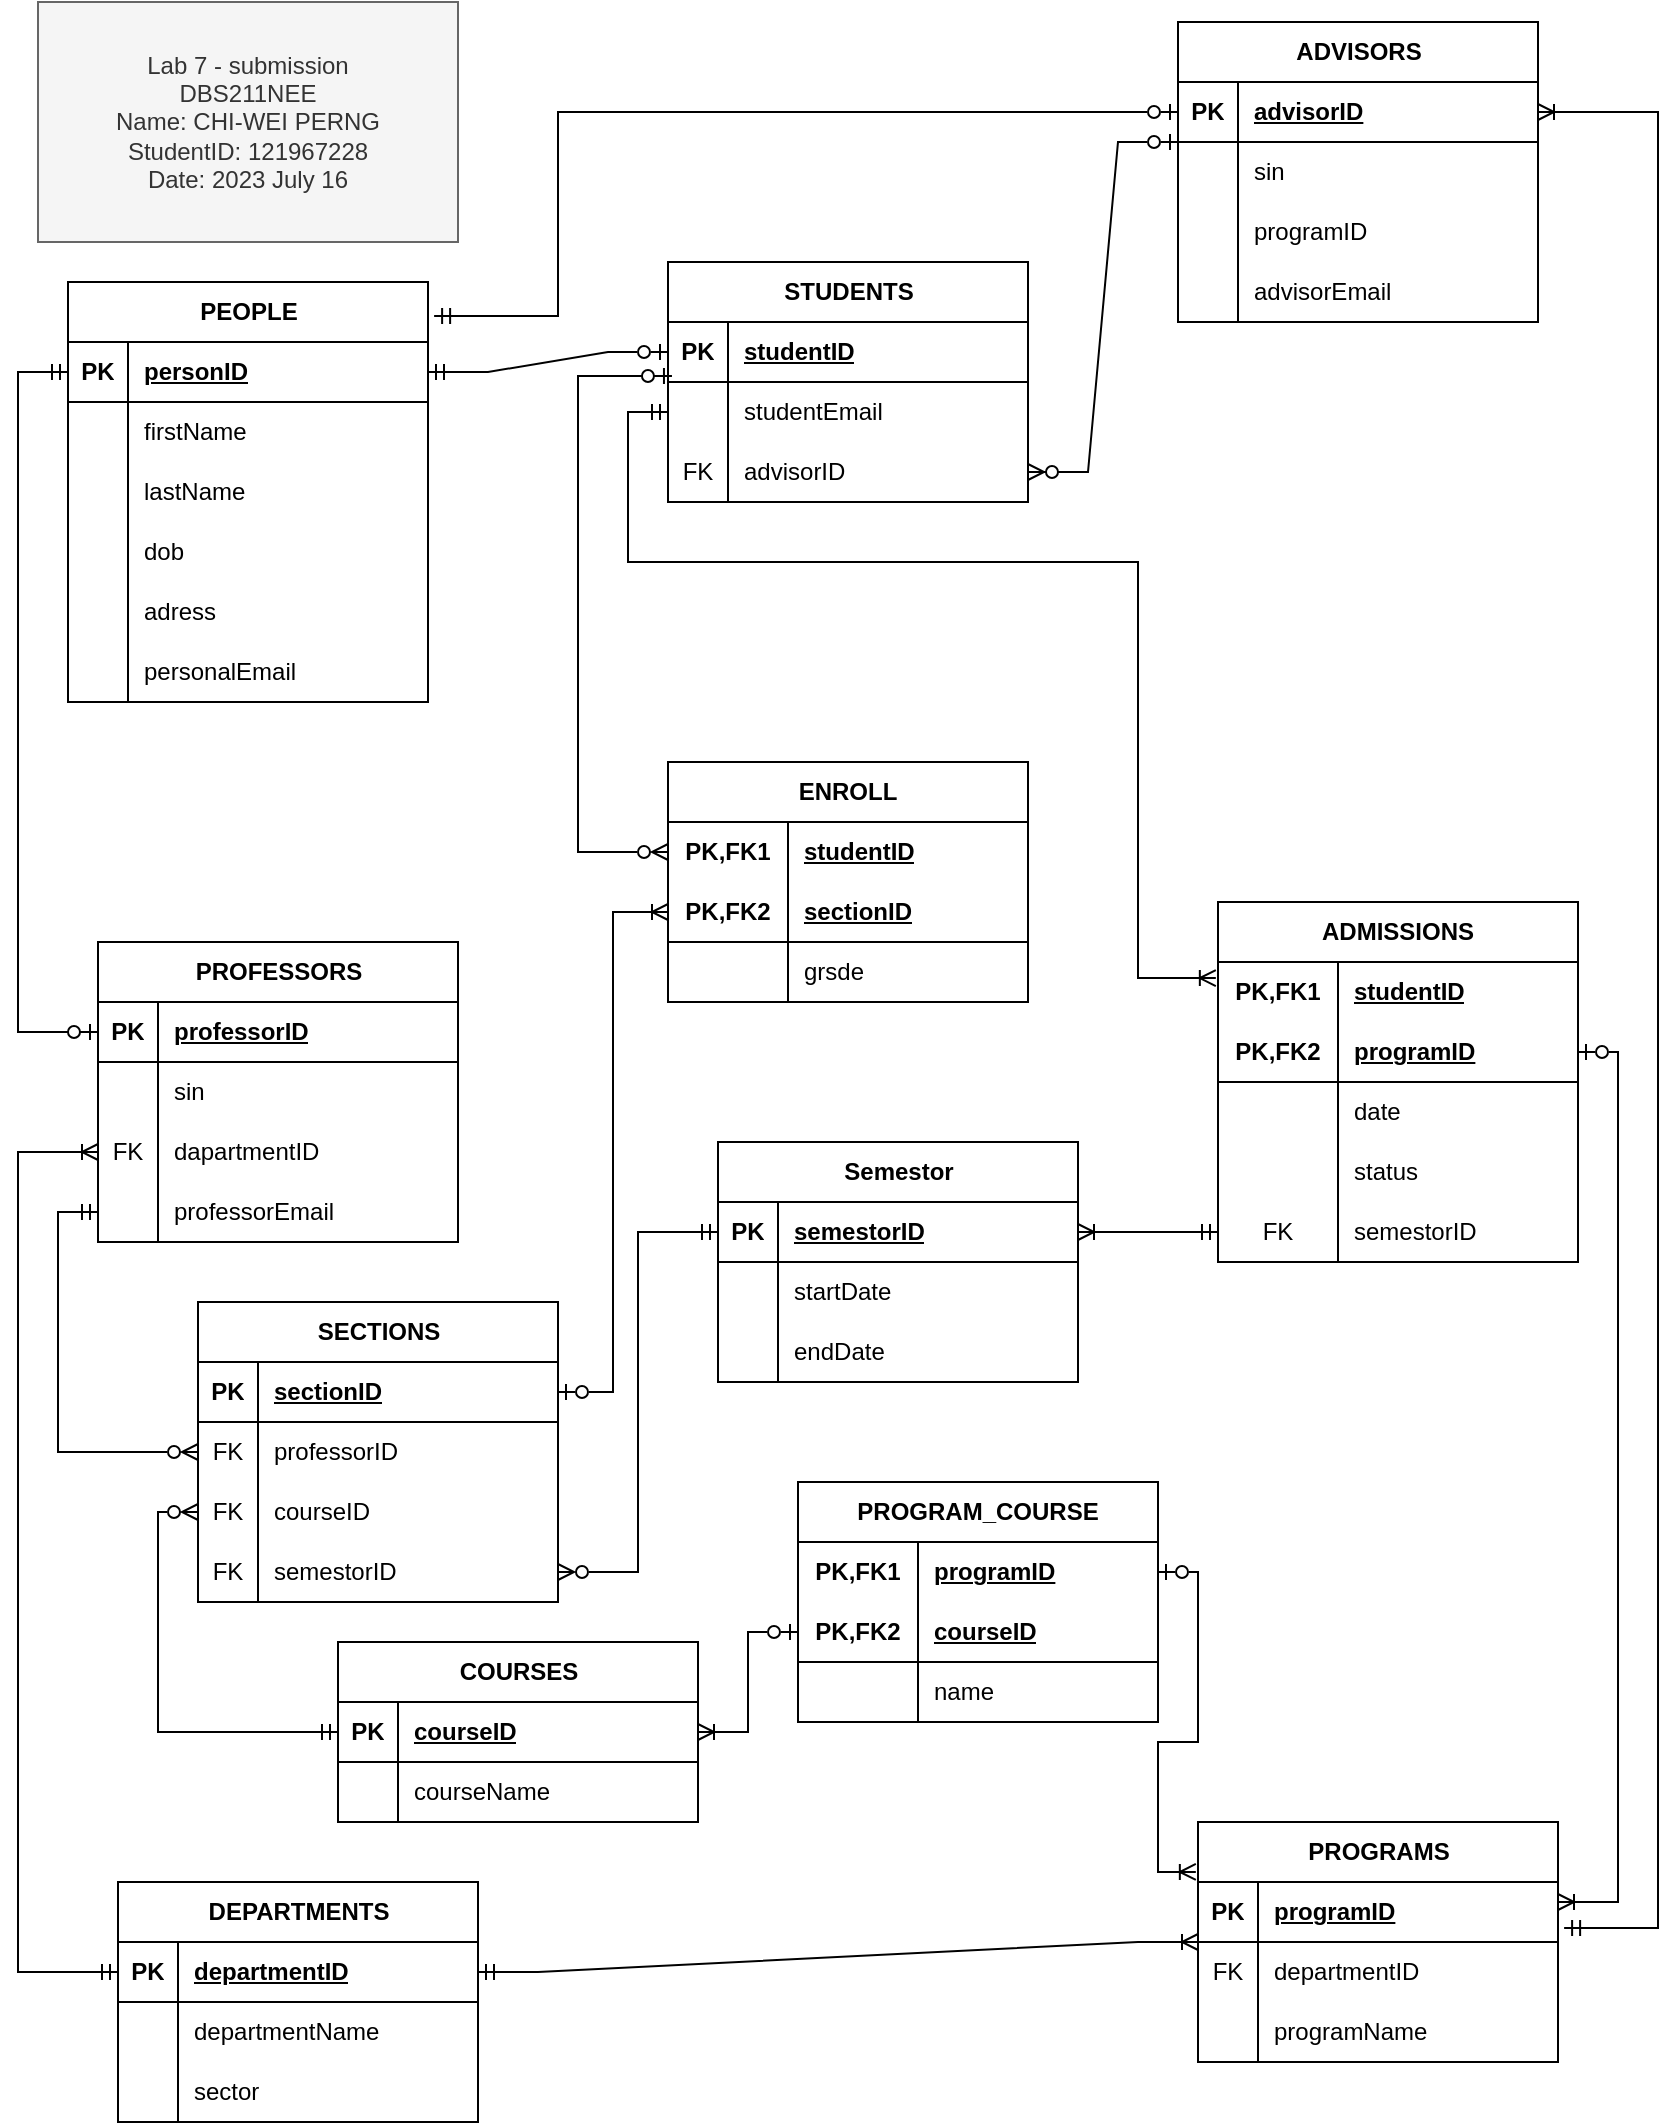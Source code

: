 <mxfile version="21.6.1" type="device">
  <diagram id="R2lEEEUBdFMjLlhIrx00" name="Page-1">
    <mxGraphModel dx="1068" dy="1279" grid="1" gridSize="10" guides="1" tooltips="1" connect="1" arrows="1" fold="1" page="1" pageScale="1" pageWidth="850" pageHeight="1100" math="0" shadow="0" extFonts="Permanent Marker^https://fonts.googleapis.com/css?family=Permanent+Marker">
      <root>
        <mxCell id="0" />
        <mxCell id="1" parent="0" />
        <mxCell id="prVktGBe7S_V2nhFtFPI-1" value="PEOPLE" style="shape=table;startSize=30;container=1;collapsible=1;childLayout=tableLayout;fixedRows=1;rowLines=0;fontStyle=1;align=center;resizeLast=1;html=1;" parent="1" vertex="1">
          <mxGeometry x="35" y="160" width="180" height="210" as="geometry" />
        </mxCell>
        <mxCell id="prVktGBe7S_V2nhFtFPI-2" value="" style="shape=tableRow;horizontal=0;startSize=0;swimlaneHead=0;swimlaneBody=0;fillColor=none;collapsible=0;dropTarget=0;points=[[0,0.5],[1,0.5]];portConstraint=eastwest;top=0;left=0;right=0;bottom=1;" parent="prVktGBe7S_V2nhFtFPI-1" vertex="1">
          <mxGeometry y="30" width="180" height="30" as="geometry" />
        </mxCell>
        <mxCell id="prVktGBe7S_V2nhFtFPI-3" value="PK" style="shape=partialRectangle;connectable=0;fillColor=none;top=0;left=0;bottom=0;right=0;fontStyle=1;overflow=hidden;whiteSpace=wrap;html=1;" parent="prVktGBe7S_V2nhFtFPI-2" vertex="1">
          <mxGeometry width="30" height="30" as="geometry">
            <mxRectangle width="30" height="30" as="alternateBounds" />
          </mxGeometry>
        </mxCell>
        <mxCell id="prVktGBe7S_V2nhFtFPI-4" value="personID" style="shape=partialRectangle;connectable=0;fillColor=none;top=0;left=0;bottom=0;right=0;align=left;spacingLeft=6;fontStyle=5;overflow=hidden;whiteSpace=wrap;html=1;" parent="prVktGBe7S_V2nhFtFPI-2" vertex="1">
          <mxGeometry x="30" width="150" height="30" as="geometry">
            <mxRectangle width="150" height="30" as="alternateBounds" />
          </mxGeometry>
        </mxCell>
        <mxCell id="prVktGBe7S_V2nhFtFPI-5" value="" style="shape=tableRow;horizontal=0;startSize=0;swimlaneHead=0;swimlaneBody=0;fillColor=none;collapsible=0;dropTarget=0;points=[[0,0.5],[1,0.5]];portConstraint=eastwest;top=0;left=0;right=0;bottom=0;" parent="prVktGBe7S_V2nhFtFPI-1" vertex="1">
          <mxGeometry y="60" width="180" height="30" as="geometry" />
        </mxCell>
        <mxCell id="prVktGBe7S_V2nhFtFPI-6" value="" style="shape=partialRectangle;connectable=0;fillColor=none;top=0;left=0;bottom=0;right=0;editable=1;overflow=hidden;whiteSpace=wrap;html=1;" parent="prVktGBe7S_V2nhFtFPI-5" vertex="1">
          <mxGeometry width="30" height="30" as="geometry">
            <mxRectangle width="30" height="30" as="alternateBounds" />
          </mxGeometry>
        </mxCell>
        <mxCell id="prVktGBe7S_V2nhFtFPI-7" value="firstName" style="shape=partialRectangle;connectable=0;fillColor=none;top=0;left=0;bottom=0;right=0;align=left;spacingLeft=6;overflow=hidden;whiteSpace=wrap;html=1;" parent="prVktGBe7S_V2nhFtFPI-5" vertex="1">
          <mxGeometry x="30" width="150" height="30" as="geometry">
            <mxRectangle width="150" height="30" as="alternateBounds" />
          </mxGeometry>
        </mxCell>
        <mxCell id="prVktGBe7S_V2nhFtFPI-8" value="" style="shape=tableRow;horizontal=0;startSize=0;swimlaneHead=0;swimlaneBody=0;fillColor=none;collapsible=0;dropTarget=0;points=[[0,0.5],[1,0.5]];portConstraint=eastwest;top=0;left=0;right=0;bottom=0;" parent="prVktGBe7S_V2nhFtFPI-1" vertex="1">
          <mxGeometry y="90" width="180" height="30" as="geometry" />
        </mxCell>
        <mxCell id="prVktGBe7S_V2nhFtFPI-9" value="" style="shape=partialRectangle;connectable=0;fillColor=none;top=0;left=0;bottom=0;right=0;editable=1;overflow=hidden;whiteSpace=wrap;html=1;" parent="prVktGBe7S_V2nhFtFPI-8" vertex="1">
          <mxGeometry width="30" height="30" as="geometry">
            <mxRectangle width="30" height="30" as="alternateBounds" />
          </mxGeometry>
        </mxCell>
        <mxCell id="prVktGBe7S_V2nhFtFPI-10" value="lastName" style="shape=partialRectangle;connectable=0;fillColor=none;top=0;left=0;bottom=0;right=0;align=left;spacingLeft=6;overflow=hidden;whiteSpace=wrap;html=1;" parent="prVktGBe7S_V2nhFtFPI-8" vertex="1">
          <mxGeometry x="30" width="150" height="30" as="geometry">
            <mxRectangle width="150" height="30" as="alternateBounds" />
          </mxGeometry>
        </mxCell>
        <mxCell id="prVktGBe7S_V2nhFtFPI-11" value="" style="shape=tableRow;horizontal=0;startSize=0;swimlaneHead=0;swimlaneBody=0;fillColor=none;collapsible=0;dropTarget=0;points=[[0,0.5],[1,0.5]];portConstraint=eastwest;top=0;left=0;right=0;bottom=0;" parent="prVktGBe7S_V2nhFtFPI-1" vertex="1">
          <mxGeometry y="120" width="180" height="30" as="geometry" />
        </mxCell>
        <mxCell id="prVktGBe7S_V2nhFtFPI-12" value="" style="shape=partialRectangle;connectable=0;fillColor=none;top=0;left=0;bottom=0;right=0;editable=1;overflow=hidden;whiteSpace=wrap;html=1;" parent="prVktGBe7S_V2nhFtFPI-11" vertex="1">
          <mxGeometry width="30" height="30" as="geometry">
            <mxRectangle width="30" height="30" as="alternateBounds" />
          </mxGeometry>
        </mxCell>
        <mxCell id="prVktGBe7S_V2nhFtFPI-13" value="dob" style="shape=partialRectangle;connectable=0;fillColor=none;top=0;left=0;bottom=0;right=0;align=left;spacingLeft=6;overflow=hidden;whiteSpace=wrap;html=1;" parent="prVktGBe7S_V2nhFtFPI-11" vertex="1">
          <mxGeometry x="30" width="150" height="30" as="geometry">
            <mxRectangle width="150" height="30" as="alternateBounds" />
          </mxGeometry>
        </mxCell>
        <mxCell id="prVktGBe7S_V2nhFtFPI-15" value="" style="shape=tableRow;horizontal=0;startSize=0;swimlaneHead=0;swimlaneBody=0;fillColor=none;collapsible=0;dropTarget=0;points=[[0,0.5],[1,0.5]];portConstraint=eastwest;top=0;left=0;right=0;bottom=0;" parent="prVktGBe7S_V2nhFtFPI-1" vertex="1">
          <mxGeometry y="150" width="180" height="30" as="geometry" />
        </mxCell>
        <mxCell id="prVktGBe7S_V2nhFtFPI-16" value="" style="shape=partialRectangle;connectable=0;fillColor=none;top=0;left=0;bottom=0;right=0;editable=1;overflow=hidden;whiteSpace=wrap;html=1;" parent="prVktGBe7S_V2nhFtFPI-15" vertex="1">
          <mxGeometry width="30" height="30" as="geometry">
            <mxRectangle width="30" height="30" as="alternateBounds" />
          </mxGeometry>
        </mxCell>
        <mxCell id="prVktGBe7S_V2nhFtFPI-17" value="adress" style="shape=partialRectangle;connectable=0;fillColor=none;top=0;left=0;bottom=0;right=0;align=left;spacingLeft=6;overflow=hidden;whiteSpace=wrap;html=1;" parent="prVktGBe7S_V2nhFtFPI-15" vertex="1">
          <mxGeometry x="30" width="150" height="30" as="geometry">
            <mxRectangle width="150" height="30" as="alternateBounds" />
          </mxGeometry>
        </mxCell>
        <mxCell id="prVktGBe7S_V2nhFtFPI-18" value="" style="shape=tableRow;horizontal=0;startSize=0;swimlaneHead=0;swimlaneBody=0;fillColor=none;collapsible=0;dropTarget=0;points=[[0,0.5],[1,0.5]];portConstraint=eastwest;top=0;left=0;right=0;bottom=0;" parent="prVktGBe7S_V2nhFtFPI-1" vertex="1">
          <mxGeometry y="180" width="180" height="30" as="geometry" />
        </mxCell>
        <mxCell id="prVktGBe7S_V2nhFtFPI-19" value="" style="shape=partialRectangle;connectable=0;fillColor=none;top=0;left=0;bottom=0;right=0;editable=1;overflow=hidden;whiteSpace=wrap;html=1;" parent="prVktGBe7S_V2nhFtFPI-18" vertex="1">
          <mxGeometry width="30" height="30" as="geometry">
            <mxRectangle width="30" height="30" as="alternateBounds" />
          </mxGeometry>
        </mxCell>
        <mxCell id="prVktGBe7S_V2nhFtFPI-20" value="personalEmail" style="shape=partialRectangle;connectable=0;fillColor=none;top=0;left=0;bottom=0;right=0;align=left;spacingLeft=6;overflow=hidden;whiteSpace=wrap;html=1;" parent="prVktGBe7S_V2nhFtFPI-18" vertex="1">
          <mxGeometry x="30" width="150" height="30" as="geometry">
            <mxRectangle width="150" height="30" as="alternateBounds" />
          </mxGeometry>
        </mxCell>
        <mxCell id="prVktGBe7S_V2nhFtFPI-14" value="Lab 7 - submission&lt;br&gt;DBS211NEE&lt;br&gt;Name: CHI-WEI PERNG&lt;br&gt;StudentID:&amp;nbsp;121967228&lt;br&gt;Date: 2023 July 16" style="text;html=1;strokeColor=#666666;fillColor=#f5f5f5;align=center;verticalAlign=middle;whiteSpace=wrap;rounded=0;fontColor=#333333;" parent="1" vertex="1">
          <mxGeometry x="20" y="20" width="210" height="120" as="geometry" />
        </mxCell>
        <mxCell id="prVktGBe7S_V2nhFtFPI-21" value="DEPARTMENTS" style="shape=table;startSize=30;container=1;collapsible=1;childLayout=tableLayout;fixedRows=1;rowLines=0;fontStyle=1;align=center;resizeLast=1;html=1;" parent="1" vertex="1">
          <mxGeometry x="60" y="960" width="180" height="120" as="geometry" />
        </mxCell>
        <mxCell id="prVktGBe7S_V2nhFtFPI-22" value="" style="shape=tableRow;horizontal=0;startSize=0;swimlaneHead=0;swimlaneBody=0;fillColor=none;collapsible=0;dropTarget=0;points=[[0,0.5],[1,0.5]];portConstraint=eastwest;top=0;left=0;right=0;bottom=1;" parent="prVktGBe7S_V2nhFtFPI-21" vertex="1">
          <mxGeometry y="30" width="180" height="30" as="geometry" />
        </mxCell>
        <mxCell id="prVktGBe7S_V2nhFtFPI-23" value="PK" style="shape=partialRectangle;connectable=0;fillColor=none;top=0;left=0;bottom=0;right=0;fontStyle=1;overflow=hidden;whiteSpace=wrap;html=1;" parent="prVktGBe7S_V2nhFtFPI-22" vertex="1">
          <mxGeometry width="30" height="30" as="geometry">
            <mxRectangle width="30" height="30" as="alternateBounds" />
          </mxGeometry>
        </mxCell>
        <mxCell id="prVktGBe7S_V2nhFtFPI-24" value="departmentID" style="shape=partialRectangle;connectable=0;fillColor=none;top=0;left=0;bottom=0;right=0;align=left;spacingLeft=6;fontStyle=5;overflow=hidden;whiteSpace=wrap;html=1;" parent="prVktGBe7S_V2nhFtFPI-22" vertex="1">
          <mxGeometry x="30" width="150" height="30" as="geometry">
            <mxRectangle width="150" height="30" as="alternateBounds" />
          </mxGeometry>
        </mxCell>
        <mxCell id="prVktGBe7S_V2nhFtFPI-25" value="" style="shape=tableRow;horizontal=0;startSize=0;swimlaneHead=0;swimlaneBody=0;fillColor=none;collapsible=0;dropTarget=0;points=[[0,0.5],[1,0.5]];portConstraint=eastwest;top=0;left=0;right=0;bottom=0;" parent="prVktGBe7S_V2nhFtFPI-21" vertex="1">
          <mxGeometry y="60" width="180" height="30" as="geometry" />
        </mxCell>
        <mxCell id="prVktGBe7S_V2nhFtFPI-26" value="" style="shape=partialRectangle;connectable=0;fillColor=none;top=0;left=0;bottom=0;right=0;editable=1;overflow=hidden;whiteSpace=wrap;html=1;" parent="prVktGBe7S_V2nhFtFPI-25" vertex="1">
          <mxGeometry width="30" height="30" as="geometry">
            <mxRectangle width="30" height="30" as="alternateBounds" />
          </mxGeometry>
        </mxCell>
        <mxCell id="prVktGBe7S_V2nhFtFPI-27" value="departmentName" style="shape=partialRectangle;connectable=0;fillColor=none;top=0;left=0;bottom=0;right=0;align=left;spacingLeft=6;overflow=hidden;whiteSpace=wrap;html=1;" parent="prVktGBe7S_V2nhFtFPI-25" vertex="1">
          <mxGeometry x="30" width="150" height="30" as="geometry">
            <mxRectangle width="150" height="30" as="alternateBounds" />
          </mxGeometry>
        </mxCell>
        <mxCell id="prVktGBe7S_V2nhFtFPI-28" value="" style="shape=tableRow;horizontal=0;startSize=0;swimlaneHead=0;swimlaneBody=0;fillColor=none;collapsible=0;dropTarget=0;points=[[0,0.5],[1,0.5]];portConstraint=eastwest;top=0;left=0;right=0;bottom=0;" parent="prVktGBe7S_V2nhFtFPI-21" vertex="1">
          <mxGeometry y="90" width="180" height="30" as="geometry" />
        </mxCell>
        <mxCell id="prVktGBe7S_V2nhFtFPI-29" value="" style="shape=partialRectangle;connectable=0;fillColor=none;top=0;left=0;bottom=0;right=0;editable=1;overflow=hidden;whiteSpace=wrap;html=1;" parent="prVktGBe7S_V2nhFtFPI-28" vertex="1">
          <mxGeometry width="30" height="30" as="geometry">
            <mxRectangle width="30" height="30" as="alternateBounds" />
          </mxGeometry>
        </mxCell>
        <mxCell id="prVktGBe7S_V2nhFtFPI-30" value="sector" style="shape=partialRectangle;connectable=0;fillColor=none;top=0;left=0;bottom=0;right=0;align=left;spacingLeft=6;overflow=hidden;whiteSpace=wrap;html=1;" parent="prVktGBe7S_V2nhFtFPI-28" vertex="1">
          <mxGeometry x="30" width="150" height="30" as="geometry">
            <mxRectangle width="150" height="30" as="alternateBounds" />
          </mxGeometry>
        </mxCell>
        <mxCell id="prVktGBe7S_V2nhFtFPI-60" value="COURSES" style="shape=table;startSize=30;container=1;collapsible=1;childLayout=tableLayout;fixedRows=1;rowLines=0;fontStyle=1;align=center;resizeLast=1;html=1;" parent="1" vertex="1">
          <mxGeometry x="170" y="840" width="180" height="90" as="geometry" />
        </mxCell>
        <mxCell id="prVktGBe7S_V2nhFtFPI-61" value="" style="shape=tableRow;horizontal=0;startSize=0;swimlaneHead=0;swimlaneBody=0;fillColor=none;collapsible=0;dropTarget=0;points=[[0,0.5],[1,0.5]];portConstraint=eastwest;top=0;left=0;right=0;bottom=1;" parent="prVktGBe7S_V2nhFtFPI-60" vertex="1">
          <mxGeometry y="30" width="180" height="30" as="geometry" />
        </mxCell>
        <mxCell id="prVktGBe7S_V2nhFtFPI-62" value="PK" style="shape=partialRectangle;connectable=0;fillColor=none;top=0;left=0;bottom=0;right=0;fontStyle=1;overflow=hidden;whiteSpace=wrap;html=1;" parent="prVktGBe7S_V2nhFtFPI-61" vertex="1">
          <mxGeometry width="30" height="30" as="geometry">
            <mxRectangle width="30" height="30" as="alternateBounds" />
          </mxGeometry>
        </mxCell>
        <mxCell id="prVktGBe7S_V2nhFtFPI-63" value="courseID" style="shape=partialRectangle;connectable=0;fillColor=none;top=0;left=0;bottom=0;right=0;align=left;spacingLeft=6;fontStyle=5;overflow=hidden;whiteSpace=wrap;html=1;" parent="prVktGBe7S_V2nhFtFPI-61" vertex="1">
          <mxGeometry x="30" width="150" height="30" as="geometry">
            <mxRectangle width="150" height="30" as="alternateBounds" />
          </mxGeometry>
        </mxCell>
        <mxCell id="prVktGBe7S_V2nhFtFPI-64" value="" style="shape=tableRow;horizontal=0;startSize=0;swimlaneHead=0;swimlaneBody=0;fillColor=none;collapsible=0;dropTarget=0;points=[[0,0.5],[1,0.5]];portConstraint=eastwest;top=0;left=0;right=0;bottom=0;" parent="prVktGBe7S_V2nhFtFPI-60" vertex="1">
          <mxGeometry y="60" width="180" height="30" as="geometry" />
        </mxCell>
        <mxCell id="prVktGBe7S_V2nhFtFPI-65" value="" style="shape=partialRectangle;connectable=0;fillColor=none;top=0;left=0;bottom=0;right=0;editable=1;overflow=hidden;whiteSpace=wrap;html=1;" parent="prVktGBe7S_V2nhFtFPI-64" vertex="1">
          <mxGeometry width="30" height="30" as="geometry">
            <mxRectangle width="30" height="30" as="alternateBounds" />
          </mxGeometry>
        </mxCell>
        <mxCell id="prVktGBe7S_V2nhFtFPI-66" value="courseName" style="shape=partialRectangle;connectable=0;fillColor=none;top=0;left=0;bottom=0;right=0;align=left;spacingLeft=6;overflow=hidden;whiteSpace=wrap;html=1;" parent="prVktGBe7S_V2nhFtFPI-64" vertex="1">
          <mxGeometry x="30" width="150" height="30" as="geometry">
            <mxRectangle width="150" height="30" as="alternateBounds" />
          </mxGeometry>
        </mxCell>
        <mxCell id="prVktGBe7S_V2nhFtFPI-86" value="ADVISORS" style="shape=table;startSize=30;container=1;collapsible=1;childLayout=tableLayout;fixedRows=1;rowLines=0;fontStyle=1;align=center;resizeLast=1;html=1;" parent="1" vertex="1">
          <mxGeometry x="590" y="30" width="180" height="150" as="geometry" />
        </mxCell>
        <mxCell id="prVktGBe7S_V2nhFtFPI-87" value="" style="shape=tableRow;horizontal=0;startSize=0;swimlaneHead=0;swimlaneBody=0;fillColor=none;collapsible=0;dropTarget=0;points=[[0,0.5],[1,0.5]];portConstraint=eastwest;top=0;left=0;right=0;bottom=1;" parent="prVktGBe7S_V2nhFtFPI-86" vertex="1">
          <mxGeometry y="30" width="180" height="30" as="geometry" />
        </mxCell>
        <mxCell id="prVktGBe7S_V2nhFtFPI-88" value="PK" style="shape=partialRectangle;connectable=0;fillColor=none;top=0;left=0;bottom=0;right=0;fontStyle=1;overflow=hidden;whiteSpace=wrap;html=1;" parent="prVktGBe7S_V2nhFtFPI-87" vertex="1">
          <mxGeometry width="30" height="30" as="geometry">
            <mxRectangle width="30" height="30" as="alternateBounds" />
          </mxGeometry>
        </mxCell>
        <mxCell id="prVktGBe7S_V2nhFtFPI-89" value="advisorID" style="shape=partialRectangle;connectable=0;fillColor=none;top=0;left=0;bottom=0;right=0;align=left;spacingLeft=6;fontStyle=5;overflow=hidden;whiteSpace=wrap;html=1;" parent="prVktGBe7S_V2nhFtFPI-87" vertex="1">
          <mxGeometry x="30" width="150" height="30" as="geometry">
            <mxRectangle width="150" height="30" as="alternateBounds" />
          </mxGeometry>
        </mxCell>
        <mxCell id="prVktGBe7S_V2nhFtFPI-90" value="" style="shape=tableRow;horizontal=0;startSize=0;swimlaneHead=0;swimlaneBody=0;fillColor=none;collapsible=0;dropTarget=0;points=[[0,0.5],[1,0.5]];portConstraint=eastwest;top=0;left=0;right=0;bottom=0;" parent="prVktGBe7S_V2nhFtFPI-86" vertex="1">
          <mxGeometry y="60" width="180" height="30" as="geometry" />
        </mxCell>
        <mxCell id="prVktGBe7S_V2nhFtFPI-91" value="" style="shape=partialRectangle;connectable=0;fillColor=none;top=0;left=0;bottom=0;right=0;editable=1;overflow=hidden;whiteSpace=wrap;html=1;" parent="prVktGBe7S_V2nhFtFPI-90" vertex="1">
          <mxGeometry width="30" height="30" as="geometry">
            <mxRectangle width="30" height="30" as="alternateBounds" />
          </mxGeometry>
        </mxCell>
        <mxCell id="prVktGBe7S_V2nhFtFPI-92" value="sin" style="shape=partialRectangle;connectable=0;fillColor=none;top=0;left=0;bottom=0;right=0;align=left;spacingLeft=6;overflow=hidden;whiteSpace=wrap;html=1;" parent="prVktGBe7S_V2nhFtFPI-90" vertex="1">
          <mxGeometry x="30" width="150" height="30" as="geometry">
            <mxRectangle width="150" height="30" as="alternateBounds" />
          </mxGeometry>
        </mxCell>
        <mxCell id="prVktGBe7S_V2nhFtFPI-93" value="" style="shape=tableRow;horizontal=0;startSize=0;swimlaneHead=0;swimlaneBody=0;fillColor=none;collapsible=0;dropTarget=0;points=[[0,0.5],[1,0.5]];portConstraint=eastwest;top=0;left=0;right=0;bottom=0;" parent="prVktGBe7S_V2nhFtFPI-86" vertex="1">
          <mxGeometry y="90" width="180" height="30" as="geometry" />
        </mxCell>
        <mxCell id="prVktGBe7S_V2nhFtFPI-94" value="" style="shape=partialRectangle;connectable=0;fillColor=none;top=0;left=0;bottom=0;right=0;editable=1;overflow=hidden;whiteSpace=wrap;html=1;" parent="prVktGBe7S_V2nhFtFPI-93" vertex="1">
          <mxGeometry width="30" height="30" as="geometry">
            <mxRectangle width="30" height="30" as="alternateBounds" />
          </mxGeometry>
        </mxCell>
        <mxCell id="prVktGBe7S_V2nhFtFPI-95" value="programID" style="shape=partialRectangle;connectable=0;fillColor=none;top=0;left=0;bottom=0;right=0;align=left;spacingLeft=6;overflow=hidden;whiteSpace=wrap;html=1;" parent="prVktGBe7S_V2nhFtFPI-93" vertex="1">
          <mxGeometry x="30" width="150" height="30" as="geometry">
            <mxRectangle width="150" height="30" as="alternateBounds" />
          </mxGeometry>
        </mxCell>
        <mxCell id="prVktGBe7S_V2nhFtFPI-96" value="" style="shape=tableRow;horizontal=0;startSize=0;swimlaneHead=0;swimlaneBody=0;fillColor=none;collapsible=0;dropTarget=0;points=[[0,0.5],[1,0.5]];portConstraint=eastwest;top=0;left=0;right=0;bottom=0;" parent="prVktGBe7S_V2nhFtFPI-86" vertex="1">
          <mxGeometry y="120" width="180" height="30" as="geometry" />
        </mxCell>
        <mxCell id="prVktGBe7S_V2nhFtFPI-97" value="" style="shape=partialRectangle;connectable=0;fillColor=none;top=0;left=0;bottom=0;right=0;editable=1;overflow=hidden;whiteSpace=wrap;html=1;" parent="prVktGBe7S_V2nhFtFPI-96" vertex="1">
          <mxGeometry width="30" height="30" as="geometry">
            <mxRectangle width="30" height="30" as="alternateBounds" />
          </mxGeometry>
        </mxCell>
        <mxCell id="prVktGBe7S_V2nhFtFPI-98" value="advisorEmail" style="shape=partialRectangle;connectable=0;fillColor=none;top=0;left=0;bottom=0;right=0;align=left;spacingLeft=6;overflow=hidden;whiteSpace=wrap;html=1;" parent="prVktGBe7S_V2nhFtFPI-96" vertex="1">
          <mxGeometry x="30" width="150" height="30" as="geometry">
            <mxRectangle width="150" height="30" as="alternateBounds" />
          </mxGeometry>
        </mxCell>
        <mxCell id="prVktGBe7S_V2nhFtFPI-99" value="STUDENTS" style="shape=table;startSize=30;container=1;collapsible=1;childLayout=tableLayout;fixedRows=1;rowLines=0;fontStyle=1;align=center;resizeLast=1;html=1;" parent="1" vertex="1">
          <mxGeometry x="335" y="150" width="180" height="120" as="geometry" />
        </mxCell>
        <mxCell id="prVktGBe7S_V2nhFtFPI-100" value="" style="shape=tableRow;horizontal=0;startSize=0;swimlaneHead=0;swimlaneBody=0;fillColor=none;collapsible=0;dropTarget=0;points=[[0,0.5],[1,0.5]];portConstraint=eastwest;top=0;left=0;right=0;bottom=1;" parent="prVktGBe7S_V2nhFtFPI-99" vertex="1">
          <mxGeometry y="30" width="180" height="30" as="geometry" />
        </mxCell>
        <mxCell id="prVktGBe7S_V2nhFtFPI-101" value="PK" style="shape=partialRectangle;connectable=0;fillColor=none;top=0;left=0;bottom=0;right=0;fontStyle=1;overflow=hidden;whiteSpace=wrap;html=1;" parent="prVktGBe7S_V2nhFtFPI-100" vertex="1">
          <mxGeometry width="30" height="30" as="geometry">
            <mxRectangle width="30" height="30" as="alternateBounds" />
          </mxGeometry>
        </mxCell>
        <mxCell id="prVktGBe7S_V2nhFtFPI-102" value="studentID" style="shape=partialRectangle;connectable=0;fillColor=none;top=0;left=0;bottom=0;right=0;align=left;spacingLeft=6;fontStyle=5;overflow=hidden;whiteSpace=wrap;html=1;" parent="prVktGBe7S_V2nhFtFPI-100" vertex="1">
          <mxGeometry x="30" width="150" height="30" as="geometry">
            <mxRectangle width="150" height="30" as="alternateBounds" />
          </mxGeometry>
        </mxCell>
        <mxCell id="prVktGBe7S_V2nhFtFPI-103" value="" style="shape=tableRow;horizontal=0;startSize=0;swimlaneHead=0;swimlaneBody=0;fillColor=none;collapsible=0;dropTarget=0;points=[[0,0.5],[1,0.5]];portConstraint=eastwest;top=0;left=0;right=0;bottom=0;" parent="prVktGBe7S_V2nhFtFPI-99" vertex="1">
          <mxGeometry y="60" width="180" height="30" as="geometry" />
        </mxCell>
        <mxCell id="prVktGBe7S_V2nhFtFPI-104" value="" style="shape=partialRectangle;connectable=0;fillColor=none;top=0;left=0;bottom=0;right=0;editable=1;overflow=hidden;whiteSpace=wrap;html=1;" parent="prVktGBe7S_V2nhFtFPI-103" vertex="1">
          <mxGeometry width="30" height="30" as="geometry">
            <mxRectangle width="30" height="30" as="alternateBounds" />
          </mxGeometry>
        </mxCell>
        <mxCell id="prVktGBe7S_V2nhFtFPI-105" value="studentEmail" style="shape=partialRectangle;connectable=0;fillColor=none;top=0;left=0;bottom=0;right=0;align=left;spacingLeft=6;overflow=hidden;whiteSpace=wrap;html=1;" parent="prVktGBe7S_V2nhFtFPI-103" vertex="1">
          <mxGeometry x="30" width="150" height="30" as="geometry">
            <mxRectangle width="150" height="30" as="alternateBounds" />
          </mxGeometry>
        </mxCell>
        <mxCell id="prVktGBe7S_V2nhFtFPI-106" value="" style="shape=tableRow;horizontal=0;startSize=0;swimlaneHead=0;swimlaneBody=0;fillColor=none;collapsible=0;dropTarget=0;points=[[0,0.5],[1,0.5]];portConstraint=eastwest;top=0;left=0;right=0;bottom=0;" parent="prVktGBe7S_V2nhFtFPI-99" vertex="1">
          <mxGeometry y="90" width="180" height="30" as="geometry" />
        </mxCell>
        <mxCell id="prVktGBe7S_V2nhFtFPI-107" value="FK" style="shape=partialRectangle;connectable=0;fillColor=none;top=0;left=0;bottom=0;right=0;editable=1;overflow=hidden;whiteSpace=wrap;html=1;" parent="prVktGBe7S_V2nhFtFPI-106" vertex="1">
          <mxGeometry width="30" height="30" as="geometry">
            <mxRectangle width="30" height="30" as="alternateBounds" />
          </mxGeometry>
        </mxCell>
        <mxCell id="prVktGBe7S_V2nhFtFPI-108" value="advisorID" style="shape=partialRectangle;connectable=0;fillColor=none;top=0;left=0;bottom=0;right=0;align=left;spacingLeft=6;overflow=hidden;whiteSpace=wrap;html=1;" parent="prVktGBe7S_V2nhFtFPI-106" vertex="1">
          <mxGeometry x="30" width="150" height="30" as="geometry">
            <mxRectangle width="150" height="30" as="alternateBounds" />
          </mxGeometry>
        </mxCell>
        <mxCell id="prVktGBe7S_V2nhFtFPI-112" value="PROFESSORS" style="shape=table;startSize=30;container=1;collapsible=1;childLayout=tableLayout;fixedRows=1;rowLines=0;fontStyle=1;align=center;resizeLast=1;html=1;" parent="1" vertex="1">
          <mxGeometry x="50" y="490" width="180" height="150" as="geometry" />
        </mxCell>
        <mxCell id="prVktGBe7S_V2nhFtFPI-113" value="" style="shape=tableRow;horizontal=0;startSize=0;swimlaneHead=0;swimlaneBody=0;fillColor=none;collapsible=0;dropTarget=0;points=[[0,0.5],[1,0.5]];portConstraint=eastwest;top=0;left=0;right=0;bottom=1;" parent="prVktGBe7S_V2nhFtFPI-112" vertex="1">
          <mxGeometry y="30" width="180" height="30" as="geometry" />
        </mxCell>
        <mxCell id="prVktGBe7S_V2nhFtFPI-114" value="PK" style="shape=partialRectangle;connectable=0;fillColor=none;top=0;left=0;bottom=0;right=0;fontStyle=1;overflow=hidden;whiteSpace=wrap;html=1;" parent="prVktGBe7S_V2nhFtFPI-113" vertex="1">
          <mxGeometry width="30" height="30" as="geometry">
            <mxRectangle width="30" height="30" as="alternateBounds" />
          </mxGeometry>
        </mxCell>
        <mxCell id="prVktGBe7S_V2nhFtFPI-115" value="professorID" style="shape=partialRectangle;connectable=0;fillColor=none;top=0;left=0;bottom=0;right=0;align=left;spacingLeft=6;fontStyle=5;overflow=hidden;whiteSpace=wrap;html=1;" parent="prVktGBe7S_V2nhFtFPI-113" vertex="1">
          <mxGeometry x="30" width="150" height="30" as="geometry">
            <mxRectangle width="150" height="30" as="alternateBounds" />
          </mxGeometry>
        </mxCell>
        <mxCell id="prVktGBe7S_V2nhFtFPI-116" value="" style="shape=tableRow;horizontal=0;startSize=0;swimlaneHead=0;swimlaneBody=0;fillColor=none;collapsible=0;dropTarget=0;points=[[0,0.5],[1,0.5]];portConstraint=eastwest;top=0;left=0;right=0;bottom=0;" parent="prVktGBe7S_V2nhFtFPI-112" vertex="1">
          <mxGeometry y="60" width="180" height="30" as="geometry" />
        </mxCell>
        <mxCell id="prVktGBe7S_V2nhFtFPI-117" value="" style="shape=partialRectangle;connectable=0;fillColor=none;top=0;left=0;bottom=0;right=0;editable=1;overflow=hidden;whiteSpace=wrap;html=1;" parent="prVktGBe7S_V2nhFtFPI-116" vertex="1">
          <mxGeometry width="30" height="30" as="geometry">
            <mxRectangle width="30" height="30" as="alternateBounds" />
          </mxGeometry>
        </mxCell>
        <mxCell id="prVktGBe7S_V2nhFtFPI-118" value="sin" style="shape=partialRectangle;connectable=0;fillColor=none;top=0;left=0;bottom=0;right=0;align=left;spacingLeft=6;overflow=hidden;whiteSpace=wrap;html=1;" parent="prVktGBe7S_V2nhFtFPI-116" vertex="1">
          <mxGeometry x="30" width="150" height="30" as="geometry">
            <mxRectangle width="150" height="30" as="alternateBounds" />
          </mxGeometry>
        </mxCell>
        <mxCell id="prVktGBe7S_V2nhFtFPI-119" value="" style="shape=tableRow;horizontal=0;startSize=0;swimlaneHead=0;swimlaneBody=0;fillColor=none;collapsible=0;dropTarget=0;points=[[0,0.5],[1,0.5]];portConstraint=eastwest;top=0;left=0;right=0;bottom=0;" parent="prVktGBe7S_V2nhFtFPI-112" vertex="1">
          <mxGeometry y="90" width="180" height="30" as="geometry" />
        </mxCell>
        <mxCell id="prVktGBe7S_V2nhFtFPI-120" value="FK" style="shape=partialRectangle;connectable=0;fillColor=none;top=0;left=0;bottom=0;right=0;editable=1;overflow=hidden;whiteSpace=wrap;html=1;" parent="prVktGBe7S_V2nhFtFPI-119" vertex="1">
          <mxGeometry width="30" height="30" as="geometry">
            <mxRectangle width="30" height="30" as="alternateBounds" />
          </mxGeometry>
        </mxCell>
        <mxCell id="prVktGBe7S_V2nhFtFPI-121" value="dapartmentID" style="shape=partialRectangle;connectable=0;fillColor=none;top=0;left=0;bottom=0;right=0;align=left;spacingLeft=6;overflow=hidden;whiteSpace=wrap;html=1;" parent="prVktGBe7S_V2nhFtFPI-119" vertex="1">
          <mxGeometry x="30" width="150" height="30" as="geometry">
            <mxRectangle width="150" height="30" as="alternateBounds" />
          </mxGeometry>
        </mxCell>
        <mxCell id="prVktGBe7S_V2nhFtFPI-122" value="" style="shape=tableRow;horizontal=0;startSize=0;swimlaneHead=0;swimlaneBody=0;fillColor=none;collapsible=0;dropTarget=0;points=[[0,0.5],[1,0.5]];portConstraint=eastwest;top=0;left=0;right=0;bottom=0;" parent="prVktGBe7S_V2nhFtFPI-112" vertex="1">
          <mxGeometry y="120" width="180" height="30" as="geometry" />
        </mxCell>
        <mxCell id="prVktGBe7S_V2nhFtFPI-123" value="" style="shape=partialRectangle;connectable=0;fillColor=none;top=0;left=0;bottom=0;right=0;editable=1;overflow=hidden;whiteSpace=wrap;html=1;" parent="prVktGBe7S_V2nhFtFPI-122" vertex="1">
          <mxGeometry width="30" height="30" as="geometry">
            <mxRectangle width="30" height="30" as="alternateBounds" />
          </mxGeometry>
        </mxCell>
        <mxCell id="prVktGBe7S_V2nhFtFPI-124" value="professorEmail" style="shape=partialRectangle;connectable=0;fillColor=none;top=0;left=0;bottom=0;right=0;align=left;spacingLeft=6;overflow=hidden;whiteSpace=wrap;html=1;" parent="prVktGBe7S_V2nhFtFPI-122" vertex="1">
          <mxGeometry x="30" width="150" height="30" as="geometry">
            <mxRectangle width="150" height="30" as="alternateBounds" />
          </mxGeometry>
        </mxCell>
        <mxCell id="prVktGBe7S_V2nhFtFPI-125" value="PROGRAMS" style="shape=table;startSize=30;container=1;collapsible=1;childLayout=tableLayout;fixedRows=1;rowLines=0;fontStyle=1;align=center;resizeLast=1;html=1;" parent="1" vertex="1">
          <mxGeometry x="600" y="930" width="180" height="120" as="geometry" />
        </mxCell>
        <mxCell id="prVktGBe7S_V2nhFtFPI-126" value="" style="shape=tableRow;horizontal=0;startSize=0;swimlaneHead=0;swimlaneBody=0;fillColor=none;collapsible=0;dropTarget=0;points=[[0,0.5],[1,0.5]];portConstraint=eastwest;top=0;left=0;right=0;bottom=1;" parent="prVktGBe7S_V2nhFtFPI-125" vertex="1">
          <mxGeometry y="30" width="180" height="30" as="geometry" />
        </mxCell>
        <mxCell id="prVktGBe7S_V2nhFtFPI-127" value="PK" style="shape=partialRectangle;connectable=0;fillColor=none;top=0;left=0;bottom=0;right=0;fontStyle=1;overflow=hidden;whiteSpace=wrap;html=1;" parent="prVktGBe7S_V2nhFtFPI-126" vertex="1">
          <mxGeometry width="30" height="30" as="geometry">
            <mxRectangle width="30" height="30" as="alternateBounds" />
          </mxGeometry>
        </mxCell>
        <mxCell id="prVktGBe7S_V2nhFtFPI-128" value="programID" style="shape=partialRectangle;connectable=0;fillColor=none;top=0;left=0;bottom=0;right=0;align=left;spacingLeft=6;fontStyle=5;overflow=hidden;whiteSpace=wrap;html=1;" parent="prVktGBe7S_V2nhFtFPI-126" vertex="1">
          <mxGeometry x="30" width="150" height="30" as="geometry">
            <mxRectangle width="150" height="30" as="alternateBounds" />
          </mxGeometry>
        </mxCell>
        <mxCell id="prVktGBe7S_V2nhFtFPI-129" value="" style="shape=tableRow;horizontal=0;startSize=0;swimlaneHead=0;swimlaneBody=0;fillColor=none;collapsible=0;dropTarget=0;points=[[0,0.5],[1,0.5]];portConstraint=eastwest;top=0;left=0;right=0;bottom=0;" parent="prVktGBe7S_V2nhFtFPI-125" vertex="1">
          <mxGeometry y="60" width="180" height="30" as="geometry" />
        </mxCell>
        <mxCell id="prVktGBe7S_V2nhFtFPI-130" value="FK" style="shape=partialRectangle;connectable=0;fillColor=none;top=0;left=0;bottom=0;right=0;editable=1;overflow=hidden;whiteSpace=wrap;html=1;" parent="prVktGBe7S_V2nhFtFPI-129" vertex="1">
          <mxGeometry width="30" height="30" as="geometry">
            <mxRectangle width="30" height="30" as="alternateBounds" />
          </mxGeometry>
        </mxCell>
        <mxCell id="prVktGBe7S_V2nhFtFPI-131" value="departmentID" style="shape=partialRectangle;connectable=0;fillColor=none;top=0;left=0;bottom=0;right=0;align=left;spacingLeft=6;overflow=hidden;whiteSpace=wrap;html=1;" parent="prVktGBe7S_V2nhFtFPI-129" vertex="1">
          <mxGeometry x="30" width="150" height="30" as="geometry">
            <mxRectangle width="150" height="30" as="alternateBounds" />
          </mxGeometry>
        </mxCell>
        <mxCell id="prVktGBe7S_V2nhFtFPI-132" value="" style="shape=tableRow;horizontal=0;startSize=0;swimlaneHead=0;swimlaneBody=0;fillColor=none;collapsible=0;dropTarget=0;points=[[0,0.5],[1,0.5]];portConstraint=eastwest;top=0;left=0;right=0;bottom=0;" parent="prVktGBe7S_V2nhFtFPI-125" vertex="1">
          <mxGeometry y="90" width="180" height="30" as="geometry" />
        </mxCell>
        <mxCell id="prVktGBe7S_V2nhFtFPI-133" value="" style="shape=partialRectangle;connectable=0;fillColor=none;top=0;left=0;bottom=0;right=0;editable=1;overflow=hidden;whiteSpace=wrap;html=1;" parent="prVktGBe7S_V2nhFtFPI-132" vertex="1">
          <mxGeometry width="30" height="30" as="geometry">
            <mxRectangle width="30" height="30" as="alternateBounds" />
          </mxGeometry>
        </mxCell>
        <mxCell id="prVktGBe7S_V2nhFtFPI-134" value="programName" style="shape=partialRectangle;connectable=0;fillColor=none;top=0;left=0;bottom=0;right=0;align=left;spacingLeft=6;overflow=hidden;whiteSpace=wrap;html=1;" parent="prVktGBe7S_V2nhFtFPI-132" vertex="1">
          <mxGeometry x="30" width="150" height="30" as="geometry">
            <mxRectangle width="150" height="30" as="alternateBounds" />
          </mxGeometry>
        </mxCell>
        <mxCell id="prVktGBe7S_V2nhFtFPI-138" value="" style="edgeStyle=entityRelationEdgeStyle;fontSize=12;html=1;endArrow=ERoneToMany;startArrow=ERmandOne;rounded=0;entryX=0;entryY=0.5;entryDx=0;entryDy=0;exitX=1;exitY=0.5;exitDx=0;exitDy=0;endFill=0;" parent="1" source="prVktGBe7S_V2nhFtFPI-22" target="prVktGBe7S_V2nhFtFPI-125" edge="1">
          <mxGeometry width="100" height="100" relative="1" as="geometry">
            <mxPoint x="280" y="800" as="sourcePoint" />
            <mxPoint x="580" y="560" as="targetPoint" />
          </mxGeometry>
        </mxCell>
        <mxCell id="prVktGBe7S_V2nhFtFPI-139" value="" style="edgeStyle=orthogonalEdgeStyle;fontSize=12;html=1;endArrow=ERoneToMany;startArrow=ERmandOne;rounded=0;entryX=1;entryY=0.5;entryDx=0;entryDy=0;exitX=1.017;exitY=0.767;exitDx=0;exitDy=0;exitPerimeter=0;" parent="1" source="prVktGBe7S_V2nhFtFPI-126" target="prVktGBe7S_V2nhFtFPI-87" edge="1">
          <mxGeometry width="100" height="100" relative="1" as="geometry">
            <mxPoint x="830" y="985" as="sourcePoint" />
            <mxPoint x="820" y="145" as="targetPoint" />
            <Array as="points">
              <mxPoint x="830" y="983" />
              <mxPoint x="830" y="75" />
            </Array>
          </mxGeometry>
        </mxCell>
        <mxCell id="prVktGBe7S_V2nhFtFPI-142" value="ENROLL" style="shape=table;startSize=30;container=1;collapsible=1;childLayout=tableLayout;fixedRows=1;rowLines=0;fontStyle=1;align=center;resizeLast=1;html=1;whiteSpace=wrap;" parent="1" vertex="1">
          <mxGeometry x="335" y="400" width="180" height="120" as="geometry" />
        </mxCell>
        <mxCell id="prVktGBe7S_V2nhFtFPI-143" value="" style="shape=tableRow;horizontal=0;startSize=0;swimlaneHead=0;swimlaneBody=0;fillColor=none;collapsible=0;dropTarget=0;points=[[0,0.5],[1,0.5]];portConstraint=eastwest;top=0;left=0;right=0;bottom=0;html=1;" parent="prVktGBe7S_V2nhFtFPI-142" vertex="1">
          <mxGeometry y="30" width="180" height="30" as="geometry" />
        </mxCell>
        <mxCell id="prVktGBe7S_V2nhFtFPI-144" value="PK,FK1" style="shape=partialRectangle;connectable=0;fillColor=none;top=0;left=0;bottom=0;right=0;fontStyle=1;overflow=hidden;html=1;whiteSpace=wrap;" parent="prVktGBe7S_V2nhFtFPI-143" vertex="1">
          <mxGeometry width="60" height="30" as="geometry">
            <mxRectangle width="60" height="30" as="alternateBounds" />
          </mxGeometry>
        </mxCell>
        <mxCell id="prVktGBe7S_V2nhFtFPI-145" value="studentID" style="shape=partialRectangle;connectable=0;fillColor=none;top=0;left=0;bottom=0;right=0;align=left;spacingLeft=6;fontStyle=5;overflow=hidden;html=1;whiteSpace=wrap;" parent="prVktGBe7S_V2nhFtFPI-143" vertex="1">
          <mxGeometry x="60" width="120" height="30" as="geometry">
            <mxRectangle width="120" height="30" as="alternateBounds" />
          </mxGeometry>
        </mxCell>
        <mxCell id="prVktGBe7S_V2nhFtFPI-146" value="" style="shape=tableRow;horizontal=0;startSize=0;swimlaneHead=0;swimlaneBody=0;fillColor=none;collapsible=0;dropTarget=0;points=[[0,0.5],[1,0.5]];portConstraint=eastwest;top=0;left=0;right=0;bottom=1;html=1;" parent="prVktGBe7S_V2nhFtFPI-142" vertex="1">
          <mxGeometry y="60" width="180" height="30" as="geometry" />
        </mxCell>
        <mxCell id="prVktGBe7S_V2nhFtFPI-147" value="PK,FK2" style="shape=partialRectangle;connectable=0;fillColor=none;top=0;left=0;bottom=0;right=0;fontStyle=1;overflow=hidden;html=1;whiteSpace=wrap;" parent="prVktGBe7S_V2nhFtFPI-146" vertex="1">
          <mxGeometry width="60" height="30" as="geometry">
            <mxRectangle width="60" height="30" as="alternateBounds" />
          </mxGeometry>
        </mxCell>
        <mxCell id="prVktGBe7S_V2nhFtFPI-148" value="sectionID" style="shape=partialRectangle;connectable=0;fillColor=none;top=0;left=0;bottom=0;right=0;align=left;spacingLeft=6;fontStyle=5;overflow=hidden;html=1;whiteSpace=wrap;" parent="prVktGBe7S_V2nhFtFPI-146" vertex="1">
          <mxGeometry x="60" width="120" height="30" as="geometry">
            <mxRectangle width="120" height="30" as="alternateBounds" />
          </mxGeometry>
        </mxCell>
        <mxCell id="prVktGBe7S_V2nhFtFPI-149" value="" style="shape=tableRow;horizontal=0;startSize=0;swimlaneHead=0;swimlaneBody=0;fillColor=none;collapsible=0;dropTarget=0;points=[[0,0.5],[1,0.5]];portConstraint=eastwest;top=0;left=0;right=0;bottom=0;html=1;" parent="prVktGBe7S_V2nhFtFPI-142" vertex="1">
          <mxGeometry y="90" width="180" height="30" as="geometry" />
        </mxCell>
        <mxCell id="prVktGBe7S_V2nhFtFPI-150" value="" style="shape=partialRectangle;connectable=0;fillColor=none;top=0;left=0;bottom=0;right=0;editable=1;overflow=hidden;html=1;whiteSpace=wrap;" parent="prVktGBe7S_V2nhFtFPI-149" vertex="1">
          <mxGeometry width="60" height="30" as="geometry">
            <mxRectangle width="60" height="30" as="alternateBounds" />
          </mxGeometry>
        </mxCell>
        <mxCell id="prVktGBe7S_V2nhFtFPI-151" value="grsde" style="shape=partialRectangle;connectable=0;fillColor=none;top=0;left=0;bottom=0;right=0;align=left;spacingLeft=6;overflow=hidden;html=1;whiteSpace=wrap;" parent="prVktGBe7S_V2nhFtFPI-149" vertex="1">
          <mxGeometry x="60" width="120" height="30" as="geometry">
            <mxRectangle width="120" height="30" as="alternateBounds" />
          </mxGeometry>
        </mxCell>
        <mxCell id="prVktGBe7S_V2nhFtFPI-155" value="PROGRAM_COURSE" style="shape=table;startSize=30;container=1;collapsible=1;childLayout=tableLayout;fixedRows=1;rowLines=0;fontStyle=1;align=center;resizeLast=1;html=1;whiteSpace=wrap;" parent="1" vertex="1">
          <mxGeometry x="400" y="760" width="180" height="120" as="geometry" />
        </mxCell>
        <mxCell id="prVktGBe7S_V2nhFtFPI-156" value="" style="shape=tableRow;horizontal=0;startSize=0;swimlaneHead=0;swimlaneBody=0;fillColor=none;collapsible=0;dropTarget=0;points=[[0,0.5],[1,0.5]];portConstraint=eastwest;top=0;left=0;right=0;bottom=0;html=1;" parent="prVktGBe7S_V2nhFtFPI-155" vertex="1">
          <mxGeometry y="30" width="180" height="30" as="geometry" />
        </mxCell>
        <mxCell id="prVktGBe7S_V2nhFtFPI-157" value="PK,FK1" style="shape=partialRectangle;connectable=0;fillColor=none;top=0;left=0;bottom=0;right=0;fontStyle=1;overflow=hidden;html=1;whiteSpace=wrap;" parent="prVktGBe7S_V2nhFtFPI-156" vertex="1">
          <mxGeometry width="60" height="30" as="geometry">
            <mxRectangle width="60" height="30" as="alternateBounds" />
          </mxGeometry>
        </mxCell>
        <mxCell id="prVktGBe7S_V2nhFtFPI-158" value="programID" style="shape=partialRectangle;connectable=0;fillColor=none;top=0;left=0;bottom=0;right=0;align=left;spacingLeft=6;fontStyle=5;overflow=hidden;html=1;whiteSpace=wrap;" parent="prVktGBe7S_V2nhFtFPI-156" vertex="1">
          <mxGeometry x="60" width="120" height="30" as="geometry">
            <mxRectangle width="120" height="30" as="alternateBounds" />
          </mxGeometry>
        </mxCell>
        <mxCell id="prVktGBe7S_V2nhFtFPI-159" value="" style="shape=tableRow;horizontal=0;startSize=0;swimlaneHead=0;swimlaneBody=0;fillColor=none;collapsible=0;dropTarget=0;points=[[0,0.5],[1,0.5]];portConstraint=eastwest;top=0;left=0;right=0;bottom=1;html=1;" parent="prVktGBe7S_V2nhFtFPI-155" vertex="1">
          <mxGeometry y="60" width="180" height="30" as="geometry" />
        </mxCell>
        <mxCell id="prVktGBe7S_V2nhFtFPI-160" value="PK,FK2" style="shape=partialRectangle;connectable=0;fillColor=none;top=0;left=0;bottom=0;right=0;fontStyle=1;overflow=hidden;html=1;whiteSpace=wrap;" parent="prVktGBe7S_V2nhFtFPI-159" vertex="1">
          <mxGeometry width="60" height="30" as="geometry">
            <mxRectangle width="60" height="30" as="alternateBounds" />
          </mxGeometry>
        </mxCell>
        <mxCell id="prVktGBe7S_V2nhFtFPI-161" value="courseID" style="shape=partialRectangle;connectable=0;fillColor=none;top=0;left=0;bottom=0;right=0;align=left;spacingLeft=6;fontStyle=5;overflow=hidden;html=1;whiteSpace=wrap;" parent="prVktGBe7S_V2nhFtFPI-159" vertex="1">
          <mxGeometry x="60" width="120" height="30" as="geometry">
            <mxRectangle width="120" height="30" as="alternateBounds" />
          </mxGeometry>
        </mxCell>
        <mxCell id="prVktGBe7S_V2nhFtFPI-162" value="" style="shape=tableRow;horizontal=0;startSize=0;swimlaneHead=0;swimlaneBody=0;fillColor=none;collapsible=0;dropTarget=0;points=[[0,0.5],[1,0.5]];portConstraint=eastwest;top=0;left=0;right=0;bottom=0;html=1;" parent="prVktGBe7S_V2nhFtFPI-155" vertex="1">
          <mxGeometry y="90" width="180" height="30" as="geometry" />
        </mxCell>
        <mxCell id="prVktGBe7S_V2nhFtFPI-163" value="" style="shape=partialRectangle;connectable=0;fillColor=none;top=0;left=0;bottom=0;right=0;editable=1;overflow=hidden;html=1;whiteSpace=wrap;" parent="prVktGBe7S_V2nhFtFPI-162" vertex="1">
          <mxGeometry width="60" height="30" as="geometry">
            <mxRectangle width="60" height="30" as="alternateBounds" />
          </mxGeometry>
        </mxCell>
        <mxCell id="prVktGBe7S_V2nhFtFPI-164" value="name" style="shape=partialRectangle;connectable=0;fillColor=none;top=0;left=0;bottom=0;right=0;align=left;spacingLeft=6;overflow=hidden;html=1;whiteSpace=wrap;" parent="prVktGBe7S_V2nhFtFPI-162" vertex="1">
          <mxGeometry x="60" width="120" height="30" as="geometry">
            <mxRectangle width="120" height="30" as="alternateBounds" />
          </mxGeometry>
        </mxCell>
        <mxCell id="prVktGBe7S_V2nhFtFPI-168" value="ADMISSIONS" style="shape=table;startSize=30;container=1;collapsible=1;childLayout=tableLayout;fixedRows=1;rowLines=0;fontStyle=1;align=center;resizeLast=1;html=1;whiteSpace=wrap;" parent="1" vertex="1">
          <mxGeometry x="610" y="470" width="180" height="180" as="geometry" />
        </mxCell>
        <mxCell id="prVktGBe7S_V2nhFtFPI-169" value="" style="shape=tableRow;horizontal=0;startSize=0;swimlaneHead=0;swimlaneBody=0;fillColor=none;collapsible=0;dropTarget=0;points=[[0,0.5],[1,0.5]];portConstraint=eastwest;top=0;left=0;right=0;bottom=0;html=1;" parent="prVktGBe7S_V2nhFtFPI-168" vertex="1">
          <mxGeometry y="30" width="180" height="30" as="geometry" />
        </mxCell>
        <mxCell id="prVktGBe7S_V2nhFtFPI-170" value="PK,FK1" style="shape=partialRectangle;connectable=0;fillColor=none;top=0;left=0;bottom=0;right=0;fontStyle=1;overflow=hidden;html=1;whiteSpace=wrap;" parent="prVktGBe7S_V2nhFtFPI-169" vertex="1">
          <mxGeometry width="60" height="30" as="geometry">
            <mxRectangle width="60" height="30" as="alternateBounds" />
          </mxGeometry>
        </mxCell>
        <mxCell id="prVktGBe7S_V2nhFtFPI-171" value="studentID" style="shape=partialRectangle;connectable=0;fillColor=none;top=0;left=0;bottom=0;right=0;align=left;spacingLeft=6;fontStyle=5;overflow=hidden;html=1;whiteSpace=wrap;" parent="prVktGBe7S_V2nhFtFPI-169" vertex="1">
          <mxGeometry x="60" width="120" height="30" as="geometry">
            <mxRectangle width="120" height="30" as="alternateBounds" />
          </mxGeometry>
        </mxCell>
        <mxCell id="prVktGBe7S_V2nhFtFPI-172" value="" style="shape=tableRow;horizontal=0;startSize=0;swimlaneHead=0;swimlaneBody=0;fillColor=none;collapsible=0;dropTarget=0;points=[[0,0.5],[1,0.5]];portConstraint=eastwest;top=0;left=0;right=0;bottom=1;html=1;" parent="prVktGBe7S_V2nhFtFPI-168" vertex="1">
          <mxGeometry y="60" width="180" height="30" as="geometry" />
        </mxCell>
        <mxCell id="prVktGBe7S_V2nhFtFPI-173" value="PK,FK2" style="shape=partialRectangle;connectable=0;fillColor=none;top=0;left=0;bottom=0;right=0;fontStyle=1;overflow=hidden;html=1;whiteSpace=wrap;" parent="prVktGBe7S_V2nhFtFPI-172" vertex="1">
          <mxGeometry width="60" height="30" as="geometry">
            <mxRectangle width="60" height="30" as="alternateBounds" />
          </mxGeometry>
        </mxCell>
        <mxCell id="prVktGBe7S_V2nhFtFPI-174" value="programID" style="shape=partialRectangle;connectable=0;fillColor=none;top=0;left=0;bottom=0;right=0;align=left;spacingLeft=6;fontStyle=5;overflow=hidden;html=1;whiteSpace=wrap;" parent="prVktGBe7S_V2nhFtFPI-172" vertex="1">
          <mxGeometry x="60" width="120" height="30" as="geometry">
            <mxRectangle width="120" height="30" as="alternateBounds" />
          </mxGeometry>
        </mxCell>
        <mxCell id="prVktGBe7S_V2nhFtFPI-175" value="" style="shape=tableRow;horizontal=0;startSize=0;swimlaneHead=0;swimlaneBody=0;fillColor=none;collapsible=0;dropTarget=0;points=[[0,0.5],[1,0.5]];portConstraint=eastwest;top=0;left=0;right=0;bottom=0;html=1;" parent="prVktGBe7S_V2nhFtFPI-168" vertex="1">
          <mxGeometry y="90" width="180" height="30" as="geometry" />
        </mxCell>
        <mxCell id="prVktGBe7S_V2nhFtFPI-176" value="" style="shape=partialRectangle;connectable=0;fillColor=none;top=0;left=0;bottom=0;right=0;editable=1;overflow=hidden;html=1;whiteSpace=wrap;" parent="prVktGBe7S_V2nhFtFPI-175" vertex="1">
          <mxGeometry width="60" height="30" as="geometry">
            <mxRectangle width="60" height="30" as="alternateBounds" />
          </mxGeometry>
        </mxCell>
        <mxCell id="prVktGBe7S_V2nhFtFPI-177" value="date" style="shape=partialRectangle;connectable=0;fillColor=none;top=0;left=0;bottom=0;right=0;align=left;spacingLeft=6;overflow=hidden;html=1;whiteSpace=wrap;" parent="prVktGBe7S_V2nhFtFPI-175" vertex="1">
          <mxGeometry x="60" width="120" height="30" as="geometry">
            <mxRectangle width="120" height="30" as="alternateBounds" />
          </mxGeometry>
        </mxCell>
        <mxCell id="prVktGBe7S_V2nhFtFPI-178" value="" style="shape=tableRow;horizontal=0;startSize=0;swimlaneHead=0;swimlaneBody=0;fillColor=none;collapsible=0;dropTarget=0;points=[[0,0.5],[1,0.5]];portConstraint=eastwest;top=0;left=0;right=0;bottom=0;html=1;" parent="prVktGBe7S_V2nhFtFPI-168" vertex="1">
          <mxGeometry y="120" width="180" height="30" as="geometry" />
        </mxCell>
        <mxCell id="prVktGBe7S_V2nhFtFPI-179" value="" style="shape=partialRectangle;connectable=0;fillColor=none;top=0;left=0;bottom=0;right=0;editable=1;overflow=hidden;html=1;whiteSpace=wrap;" parent="prVktGBe7S_V2nhFtFPI-178" vertex="1">
          <mxGeometry width="60" height="30" as="geometry">
            <mxRectangle width="60" height="30" as="alternateBounds" />
          </mxGeometry>
        </mxCell>
        <mxCell id="prVktGBe7S_V2nhFtFPI-180" value="status" style="shape=partialRectangle;connectable=0;fillColor=none;top=0;left=0;bottom=0;right=0;align=left;spacingLeft=6;overflow=hidden;html=1;whiteSpace=wrap;" parent="prVktGBe7S_V2nhFtFPI-178" vertex="1">
          <mxGeometry x="60" width="120" height="30" as="geometry">
            <mxRectangle width="120" height="30" as="alternateBounds" />
          </mxGeometry>
        </mxCell>
        <mxCell id="RY9PVU8ZJ0zj7ZWBtiGG-1" value="" style="shape=tableRow;horizontal=0;startSize=0;swimlaneHead=0;swimlaneBody=0;fillColor=none;collapsible=0;dropTarget=0;points=[[0,0.5],[1,0.5]];portConstraint=eastwest;top=0;left=0;right=0;bottom=0;html=1;" vertex="1" parent="prVktGBe7S_V2nhFtFPI-168">
          <mxGeometry y="150" width="180" height="30" as="geometry" />
        </mxCell>
        <mxCell id="RY9PVU8ZJ0zj7ZWBtiGG-2" value="FK" style="shape=partialRectangle;connectable=0;fillColor=none;top=0;left=0;bottom=0;right=0;editable=1;overflow=hidden;html=1;whiteSpace=wrap;" vertex="1" parent="RY9PVU8ZJ0zj7ZWBtiGG-1">
          <mxGeometry width="60" height="30" as="geometry">
            <mxRectangle width="60" height="30" as="alternateBounds" />
          </mxGeometry>
        </mxCell>
        <mxCell id="RY9PVU8ZJ0zj7ZWBtiGG-3" value="semestorID" style="shape=partialRectangle;connectable=0;fillColor=none;top=0;left=0;bottom=0;right=0;align=left;spacingLeft=6;overflow=hidden;html=1;whiteSpace=wrap;" vertex="1" parent="RY9PVU8ZJ0zj7ZWBtiGG-1">
          <mxGeometry x="60" width="120" height="30" as="geometry">
            <mxRectangle width="120" height="30" as="alternateBounds" />
          </mxGeometry>
        </mxCell>
        <mxCell id="prVktGBe7S_V2nhFtFPI-181" value="SECTIONS" style="shape=table;startSize=30;container=1;collapsible=1;childLayout=tableLayout;fixedRows=1;rowLines=0;fontStyle=1;align=center;resizeLast=1;html=1;" parent="1" vertex="1">
          <mxGeometry x="100" y="670" width="180" height="150" as="geometry" />
        </mxCell>
        <mxCell id="prVktGBe7S_V2nhFtFPI-182" value="" style="shape=tableRow;horizontal=0;startSize=0;swimlaneHead=0;swimlaneBody=0;fillColor=none;collapsible=0;dropTarget=0;points=[[0,0.5],[1,0.5]];portConstraint=eastwest;top=0;left=0;right=0;bottom=1;" parent="prVktGBe7S_V2nhFtFPI-181" vertex="1">
          <mxGeometry y="30" width="180" height="30" as="geometry" />
        </mxCell>
        <mxCell id="prVktGBe7S_V2nhFtFPI-183" value="PK" style="shape=partialRectangle;connectable=0;fillColor=none;top=0;left=0;bottom=0;right=0;fontStyle=1;overflow=hidden;whiteSpace=wrap;html=1;" parent="prVktGBe7S_V2nhFtFPI-182" vertex="1">
          <mxGeometry width="30" height="30" as="geometry">
            <mxRectangle width="30" height="30" as="alternateBounds" />
          </mxGeometry>
        </mxCell>
        <mxCell id="prVktGBe7S_V2nhFtFPI-184" value="sectionID" style="shape=partialRectangle;connectable=0;fillColor=none;top=0;left=0;bottom=0;right=0;align=left;spacingLeft=6;fontStyle=5;overflow=hidden;whiteSpace=wrap;html=1;" parent="prVktGBe7S_V2nhFtFPI-182" vertex="1">
          <mxGeometry x="30" width="150" height="30" as="geometry">
            <mxRectangle width="150" height="30" as="alternateBounds" />
          </mxGeometry>
        </mxCell>
        <mxCell id="prVktGBe7S_V2nhFtFPI-185" value="" style="shape=tableRow;horizontal=0;startSize=0;swimlaneHead=0;swimlaneBody=0;fillColor=none;collapsible=0;dropTarget=0;points=[[0,0.5],[1,0.5]];portConstraint=eastwest;top=0;left=0;right=0;bottom=0;" parent="prVktGBe7S_V2nhFtFPI-181" vertex="1">
          <mxGeometry y="60" width="180" height="30" as="geometry" />
        </mxCell>
        <mxCell id="prVktGBe7S_V2nhFtFPI-186" value="FK" style="shape=partialRectangle;connectable=0;fillColor=none;top=0;left=0;bottom=0;right=0;editable=1;overflow=hidden;whiteSpace=wrap;html=1;" parent="prVktGBe7S_V2nhFtFPI-185" vertex="1">
          <mxGeometry width="30" height="30" as="geometry">
            <mxRectangle width="30" height="30" as="alternateBounds" />
          </mxGeometry>
        </mxCell>
        <mxCell id="prVktGBe7S_V2nhFtFPI-187" value="professorID" style="shape=partialRectangle;connectable=0;fillColor=none;top=0;left=0;bottom=0;right=0;align=left;spacingLeft=6;overflow=hidden;whiteSpace=wrap;html=1;" parent="prVktGBe7S_V2nhFtFPI-185" vertex="1">
          <mxGeometry x="30" width="150" height="30" as="geometry">
            <mxRectangle width="150" height="30" as="alternateBounds" />
          </mxGeometry>
        </mxCell>
        <mxCell id="prVktGBe7S_V2nhFtFPI-188" value="" style="shape=tableRow;horizontal=0;startSize=0;swimlaneHead=0;swimlaneBody=0;fillColor=none;collapsible=0;dropTarget=0;points=[[0,0.5],[1,0.5]];portConstraint=eastwest;top=0;left=0;right=0;bottom=0;" parent="prVktGBe7S_V2nhFtFPI-181" vertex="1">
          <mxGeometry y="90" width="180" height="30" as="geometry" />
        </mxCell>
        <mxCell id="prVktGBe7S_V2nhFtFPI-189" value="FK" style="shape=partialRectangle;connectable=0;fillColor=none;top=0;left=0;bottom=0;right=0;editable=1;overflow=hidden;whiteSpace=wrap;html=1;" parent="prVktGBe7S_V2nhFtFPI-188" vertex="1">
          <mxGeometry width="30" height="30" as="geometry">
            <mxRectangle width="30" height="30" as="alternateBounds" />
          </mxGeometry>
        </mxCell>
        <mxCell id="prVktGBe7S_V2nhFtFPI-190" value="courseID" style="shape=partialRectangle;connectable=0;fillColor=none;top=0;left=0;bottom=0;right=0;align=left;spacingLeft=6;overflow=hidden;whiteSpace=wrap;html=1;" parent="prVktGBe7S_V2nhFtFPI-188" vertex="1">
          <mxGeometry x="30" width="150" height="30" as="geometry">
            <mxRectangle width="150" height="30" as="alternateBounds" />
          </mxGeometry>
        </mxCell>
        <mxCell id="prVktGBe7S_V2nhFtFPI-191" value="" style="shape=tableRow;horizontal=0;startSize=0;swimlaneHead=0;swimlaneBody=0;fillColor=none;collapsible=0;dropTarget=0;points=[[0,0.5],[1,0.5]];portConstraint=eastwest;top=0;left=0;right=0;bottom=0;" parent="prVktGBe7S_V2nhFtFPI-181" vertex="1">
          <mxGeometry y="120" width="180" height="30" as="geometry" />
        </mxCell>
        <mxCell id="prVktGBe7S_V2nhFtFPI-192" value="FK" style="shape=partialRectangle;connectable=0;fillColor=none;top=0;left=0;bottom=0;right=0;editable=1;overflow=hidden;whiteSpace=wrap;html=1;" parent="prVktGBe7S_V2nhFtFPI-191" vertex="1">
          <mxGeometry width="30" height="30" as="geometry">
            <mxRectangle width="30" height="30" as="alternateBounds" />
          </mxGeometry>
        </mxCell>
        <mxCell id="prVktGBe7S_V2nhFtFPI-193" value="semestorID" style="shape=partialRectangle;connectable=0;fillColor=none;top=0;left=0;bottom=0;right=0;align=left;spacingLeft=6;overflow=hidden;whiteSpace=wrap;html=1;" parent="prVktGBe7S_V2nhFtFPI-191" vertex="1">
          <mxGeometry x="30" width="150" height="30" as="geometry">
            <mxRectangle width="150" height="30" as="alternateBounds" />
          </mxGeometry>
        </mxCell>
        <mxCell id="prVktGBe7S_V2nhFtFPI-194" value="Semestor" style="shape=table;startSize=30;container=1;collapsible=1;childLayout=tableLayout;fixedRows=1;rowLines=0;fontStyle=1;align=center;resizeLast=1;html=1;" parent="1" vertex="1">
          <mxGeometry x="360" y="590" width="180" height="120" as="geometry" />
        </mxCell>
        <mxCell id="prVktGBe7S_V2nhFtFPI-195" value="" style="shape=tableRow;horizontal=0;startSize=0;swimlaneHead=0;swimlaneBody=0;fillColor=none;collapsible=0;dropTarget=0;points=[[0,0.5],[1,0.5]];portConstraint=eastwest;top=0;left=0;right=0;bottom=1;" parent="prVktGBe7S_V2nhFtFPI-194" vertex="1">
          <mxGeometry y="30" width="180" height="30" as="geometry" />
        </mxCell>
        <mxCell id="prVktGBe7S_V2nhFtFPI-196" value="PK" style="shape=partialRectangle;connectable=0;fillColor=none;top=0;left=0;bottom=0;right=0;fontStyle=1;overflow=hidden;whiteSpace=wrap;html=1;" parent="prVktGBe7S_V2nhFtFPI-195" vertex="1">
          <mxGeometry width="30" height="30" as="geometry">
            <mxRectangle width="30" height="30" as="alternateBounds" />
          </mxGeometry>
        </mxCell>
        <mxCell id="prVktGBe7S_V2nhFtFPI-197" value="semestorID" style="shape=partialRectangle;connectable=0;fillColor=none;top=0;left=0;bottom=0;right=0;align=left;spacingLeft=6;fontStyle=5;overflow=hidden;whiteSpace=wrap;html=1;" parent="prVktGBe7S_V2nhFtFPI-195" vertex="1">
          <mxGeometry x="30" width="150" height="30" as="geometry">
            <mxRectangle width="150" height="30" as="alternateBounds" />
          </mxGeometry>
        </mxCell>
        <mxCell id="prVktGBe7S_V2nhFtFPI-198" value="" style="shape=tableRow;horizontal=0;startSize=0;swimlaneHead=0;swimlaneBody=0;fillColor=none;collapsible=0;dropTarget=0;points=[[0,0.5],[1,0.5]];portConstraint=eastwest;top=0;left=0;right=0;bottom=0;" parent="prVktGBe7S_V2nhFtFPI-194" vertex="1">
          <mxGeometry y="60" width="180" height="30" as="geometry" />
        </mxCell>
        <mxCell id="prVktGBe7S_V2nhFtFPI-199" value="" style="shape=partialRectangle;connectable=0;fillColor=none;top=0;left=0;bottom=0;right=0;editable=1;overflow=hidden;whiteSpace=wrap;html=1;" parent="prVktGBe7S_V2nhFtFPI-198" vertex="1">
          <mxGeometry width="30" height="30" as="geometry">
            <mxRectangle width="30" height="30" as="alternateBounds" />
          </mxGeometry>
        </mxCell>
        <mxCell id="prVktGBe7S_V2nhFtFPI-200" value="startDate" style="shape=partialRectangle;connectable=0;fillColor=none;top=0;left=0;bottom=0;right=0;align=left;spacingLeft=6;overflow=hidden;whiteSpace=wrap;html=1;" parent="prVktGBe7S_V2nhFtFPI-198" vertex="1">
          <mxGeometry x="30" width="150" height="30" as="geometry">
            <mxRectangle width="150" height="30" as="alternateBounds" />
          </mxGeometry>
        </mxCell>
        <mxCell id="prVktGBe7S_V2nhFtFPI-201" value="" style="shape=tableRow;horizontal=0;startSize=0;swimlaneHead=0;swimlaneBody=0;fillColor=none;collapsible=0;dropTarget=0;points=[[0,0.5],[1,0.5]];portConstraint=eastwest;top=0;left=0;right=0;bottom=0;" parent="prVktGBe7S_V2nhFtFPI-194" vertex="1">
          <mxGeometry y="90" width="180" height="30" as="geometry" />
        </mxCell>
        <mxCell id="prVktGBe7S_V2nhFtFPI-202" value="" style="shape=partialRectangle;connectable=0;fillColor=none;top=0;left=0;bottom=0;right=0;editable=1;overflow=hidden;whiteSpace=wrap;html=1;" parent="prVktGBe7S_V2nhFtFPI-201" vertex="1">
          <mxGeometry width="30" height="30" as="geometry">
            <mxRectangle width="30" height="30" as="alternateBounds" />
          </mxGeometry>
        </mxCell>
        <mxCell id="prVktGBe7S_V2nhFtFPI-203" value="endDate" style="shape=partialRectangle;connectable=0;fillColor=none;top=0;left=0;bottom=0;right=0;align=left;spacingLeft=6;overflow=hidden;whiteSpace=wrap;html=1;" parent="prVktGBe7S_V2nhFtFPI-201" vertex="1">
          <mxGeometry x="30" width="150" height="30" as="geometry">
            <mxRectangle width="150" height="30" as="alternateBounds" />
          </mxGeometry>
        </mxCell>
        <mxCell id="RY9PVU8ZJ0zj7ZWBtiGG-4" value="" style="edgeStyle=orthogonalEdgeStyle;fontSize=12;html=1;endArrow=ERzeroToOne;startArrow=ERmandOne;rounded=0;entryX=0;entryY=0.5;entryDx=0;entryDy=0;exitX=0;exitY=0.5;exitDx=0;exitDy=0;" edge="1" parent="1" source="prVktGBe7S_V2nhFtFPI-2" target="prVktGBe7S_V2nhFtFPI-113">
          <mxGeometry width="100" height="100" relative="1" as="geometry">
            <mxPoint x="-170" y="430" as="sourcePoint" />
            <mxPoint x="-70" y="330" as="targetPoint" />
            <Array as="points">
              <mxPoint x="10" y="205" />
              <mxPoint x="10" y="535" />
            </Array>
          </mxGeometry>
        </mxCell>
        <mxCell id="RY9PVU8ZJ0zj7ZWBtiGG-6" value="" style="edgeStyle=entityRelationEdgeStyle;fontSize=12;html=1;endArrow=ERzeroToOne;rounded=0;exitX=1;exitY=0.5;exitDx=0;exitDy=0;entryX=0;entryY=0.5;entryDx=0;entryDy=0;endFill=0;startArrow=ERmandOne;startFill=0;" edge="1" parent="1" source="prVktGBe7S_V2nhFtFPI-2" target="prVktGBe7S_V2nhFtFPI-100">
          <mxGeometry width="100" height="100" relative="1" as="geometry">
            <mxPoint x="270" y="100" as="sourcePoint" />
            <mxPoint x="370" as="targetPoint" />
            <Array as="points">
              <mxPoint x="220" y="-790" />
            </Array>
          </mxGeometry>
        </mxCell>
        <mxCell id="RY9PVU8ZJ0zj7ZWBtiGG-7" value="" style="edgeStyle=orthogonalEdgeStyle;fontSize=12;html=1;endArrow=ERzeroToOne;rounded=0;exitX=1.017;exitY=0.081;exitDx=0;exitDy=0;entryX=0;entryY=0.5;entryDx=0;entryDy=0;endFill=0;startArrow=ERmandOne;startFill=0;exitPerimeter=0;" edge="1" parent="1" source="prVktGBe7S_V2nhFtFPI-1" target="prVktGBe7S_V2nhFtFPI-87">
          <mxGeometry width="100" height="100" relative="1" as="geometry">
            <mxPoint x="305" y="70" as="sourcePoint" />
            <mxPoint x="425" y="60" as="targetPoint" />
            <Array as="points">
              <mxPoint x="280" y="177" />
              <mxPoint x="280" y="75" />
            </Array>
          </mxGeometry>
        </mxCell>
        <mxCell id="RY9PVU8ZJ0zj7ZWBtiGG-8" value="" style="edgeStyle=entityRelationEdgeStyle;fontSize=12;html=1;endArrow=ERzeroToOne;endFill=0;startArrow=ERzeroToMany;rounded=0;exitX=1;exitY=0.5;exitDx=0;exitDy=0;entryX=0;entryY=0;entryDx=0;entryDy=0;entryPerimeter=0;" edge="1" parent="1" source="prVktGBe7S_V2nhFtFPI-106" target="prVktGBe7S_V2nhFtFPI-90">
          <mxGeometry width="100" height="100" relative="1" as="geometry">
            <mxPoint x="620" y="310" as="sourcePoint" />
            <mxPoint x="720" y="210" as="targetPoint" />
          </mxGeometry>
        </mxCell>
        <mxCell id="RY9PVU8ZJ0zj7ZWBtiGG-9" value="" style="edgeStyle=orthogonalEdgeStyle;fontSize=12;html=1;endArrow=ERzeroToOne;startArrow=ERzeroToMany;rounded=0;entryX=0.011;entryY=0.9;entryDx=0;entryDy=0;entryPerimeter=0;exitX=0;exitY=0.5;exitDx=0;exitDy=0;startFill=0;" edge="1" parent="1" source="prVktGBe7S_V2nhFtFPI-143" target="prVktGBe7S_V2nhFtFPI-100">
          <mxGeometry width="100" height="100" relative="1" as="geometry">
            <mxPoint x="220" y="410" as="sourcePoint" />
            <mxPoint x="320" y="310" as="targetPoint" />
            <Array as="points">
              <mxPoint x="290" y="445" />
              <mxPoint x="290" y="207" />
            </Array>
          </mxGeometry>
        </mxCell>
        <mxCell id="RY9PVU8ZJ0zj7ZWBtiGG-10" style="edgeStyle=orthogonalEdgeStyle;rounded=0;orthogonalLoop=1;jettySize=auto;html=1;exitX=0;exitY=0.5;exitDx=0;exitDy=0;entryX=0;entryY=0.5;entryDx=0;entryDy=0;startArrow=ERmandOne;startFill=0;endArrow=ERzeroToMany;endFill=0;" edge="1" parent="1" source="prVktGBe7S_V2nhFtFPI-122" target="prVktGBe7S_V2nhFtFPI-185">
          <mxGeometry relative="1" as="geometry" />
        </mxCell>
        <mxCell id="RY9PVU8ZJ0zj7ZWBtiGG-12" style="edgeStyle=orthogonalEdgeStyle;rounded=0;orthogonalLoop=1;jettySize=auto;html=1;entryX=0;entryY=0.5;entryDx=0;entryDy=0;endArrow=ERzeroToMany;endFill=0;startArrow=ERmandOne;startFill=0;" edge="1" parent="1" source="prVktGBe7S_V2nhFtFPI-61" target="prVktGBe7S_V2nhFtFPI-188">
          <mxGeometry relative="1" as="geometry" />
        </mxCell>
        <mxCell id="RY9PVU8ZJ0zj7ZWBtiGG-13" style="edgeStyle=orthogonalEdgeStyle;rounded=0;orthogonalLoop=1;jettySize=auto;html=1;entryX=1;entryY=0.5;entryDx=0;entryDy=0;startArrow=ERmandOne;startFill=0;endArrow=ERzeroToMany;endFill=0;" edge="1" parent="1" source="prVktGBe7S_V2nhFtFPI-195" target="prVktGBe7S_V2nhFtFPI-191">
          <mxGeometry relative="1" as="geometry" />
        </mxCell>
        <mxCell id="RY9PVU8ZJ0zj7ZWBtiGG-14" style="edgeStyle=orthogonalEdgeStyle;rounded=0;orthogonalLoop=1;jettySize=auto;html=1;entryX=-0.006;entryY=0.267;entryDx=0;entryDy=0;entryPerimeter=0;exitX=0;exitY=0.5;exitDx=0;exitDy=0;endArrow=ERoneToMany;endFill=0;startArrow=ERmandOne;startFill=0;" edge="1" parent="1" source="prVktGBe7S_V2nhFtFPI-103" target="prVktGBe7S_V2nhFtFPI-169">
          <mxGeometry relative="1" as="geometry">
            <Array as="points">
              <mxPoint x="315" y="225" />
              <mxPoint x="315" y="300" />
              <mxPoint x="570" y="300" />
              <mxPoint x="570" y="508" />
            </Array>
          </mxGeometry>
        </mxCell>
        <mxCell id="RY9PVU8ZJ0zj7ZWBtiGG-15" style="edgeStyle=orthogonalEdgeStyle;rounded=0;orthogonalLoop=1;jettySize=auto;html=1;entryX=1;entryY=0.5;entryDx=0;entryDy=0;endArrow=ERzeroToOne;endFill=0;startArrow=ERoneToMany;startFill=0;" edge="1" parent="1" source="prVktGBe7S_V2nhFtFPI-126" target="prVktGBe7S_V2nhFtFPI-172">
          <mxGeometry relative="1" as="geometry">
            <Array as="points">
              <mxPoint x="810" y="970" />
              <mxPoint x="810" y="545" />
            </Array>
          </mxGeometry>
        </mxCell>
        <mxCell id="RY9PVU8ZJ0zj7ZWBtiGG-16" style="edgeStyle=orthogonalEdgeStyle;rounded=0;orthogonalLoop=1;jettySize=auto;html=1;entryX=-0.006;entryY=-0.167;entryDx=0;entryDy=0;entryPerimeter=0;startArrow=ERzeroToOne;startFill=0;endArrow=ERoneToMany;endFill=0;" edge="1" parent="1" source="prVktGBe7S_V2nhFtFPI-156" target="prVktGBe7S_V2nhFtFPI-126">
          <mxGeometry relative="1" as="geometry" />
        </mxCell>
        <mxCell id="RY9PVU8ZJ0zj7ZWBtiGG-17" style="edgeStyle=orthogonalEdgeStyle;rounded=0;orthogonalLoop=1;jettySize=auto;html=1;exitX=1;exitY=0.5;exitDx=0;exitDy=0;entryX=0;entryY=0.5;entryDx=0;entryDy=0;endArrow=ERzeroToOne;endFill=0;startArrow=ERoneToMany;startFill=0;" edge="1" parent="1" source="prVktGBe7S_V2nhFtFPI-61" target="prVktGBe7S_V2nhFtFPI-159">
          <mxGeometry relative="1" as="geometry" />
        </mxCell>
        <mxCell id="RY9PVU8ZJ0zj7ZWBtiGG-18" style="edgeStyle=orthogonalEdgeStyle;rounded=0;orthogonalLoop=1;jettySize=auto;html=1;entryX=0;entryY=0.5;entryDx=0;entryDy=0;startArrow=ERoneToMany;startFill=0;endArrow=ERmandOne;endFill=0;" edge="1" parent="1" source="prVktGBe7S_V2nhFtFPI-195" target="RY9PVU8ZJ0zj7ZWBtiGG-1">
          <mxGeometry relative="1" as="geometry" />
        </mxCell>
        <mxCell id="RY9PVU8ZJ0zj7ZWBtiGG-19" style="edgeStyle=orthogonalEdgeStyle;rounded=0;orthogonalLoop=1;jettySize=auto;html=1;exitX=1;exitY=0.5;exitDx=0;exitDy=0;entryX=0;entryY=0.5;entryDx=0;entryDy=0;startArrow=ERzeroToOne;startFill=0;endArrow=ERoneToMany;endFill=0;" edge="1" parent="1" source="prVktGBe7S_V2nhFtFPI-182" target="prVktGBe7S_V2nhFtFPI-146">
          <mxGeometry relative="1" as="geometry" />
        </mxCell>
        <mxCell id="RY9PVU8ZJ0zj7ZWBtiGG-20" style="edgeStyle=orthogonalEdgeStyle;rounded=0;orthogonalLoop=1;jettySize=auto;html=1;exitX=0;exitY=0.5;exitDx=0;exitDy=0;entryX=0;entryY=0.5;entryDx=0;entryDy=0;endArrow=ERoneToMany;endFill=0;startArrow=ERmandOne;startFill=0;" edge="1" parent="1" source="prVktGBe7S_V2nhFtFPI-22" target="prVktGBe7S_V2nhFtFPI-119">
          <mxGeometry relative="1" as="geometry">
            <Array as="points">
              <mxPoint x="10" y="1005" />
              <mxPoint x="10" y="595" />
            </Array>
          </mxGeometry>
        </mxCell>
      </root>
    </mxGraphModel>
  </diagram>
</mxfile>
